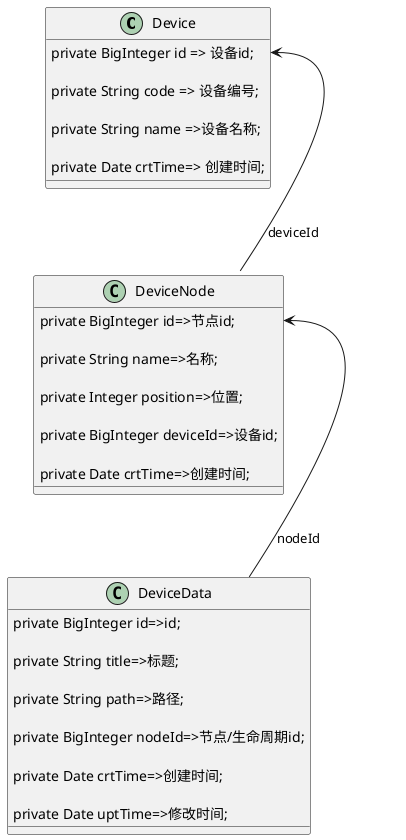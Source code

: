 @startuml
'https://plantuml.com/class-diagram

class Device {

    private BigInteger id => 设备id;

    private String code => 设备编号;

    private String name =>设备名称;

    private Date crtTime=> 创建时间;
}

class DeviceData {


    private BigInteger id=>id;

    private String title=>标题;

    private String path=>路径;

    private BigInteger nodeId=>节点/生命周期id;

    private Date crtTime=>创建时间;

    private Date uptTime=>修改时间;

}


class DeviceNode{


    private BigInteger id=>节点id;

    private String name=>名称;

    private Integer position=>位置;

    private BigInteger deviceId=>设备id;

    private Date crtTime=>创建时间;

}

Device::id <-- DeviceNode:deviceId
DeviceNode::id <-- DeviceData:nodeId

@enduml